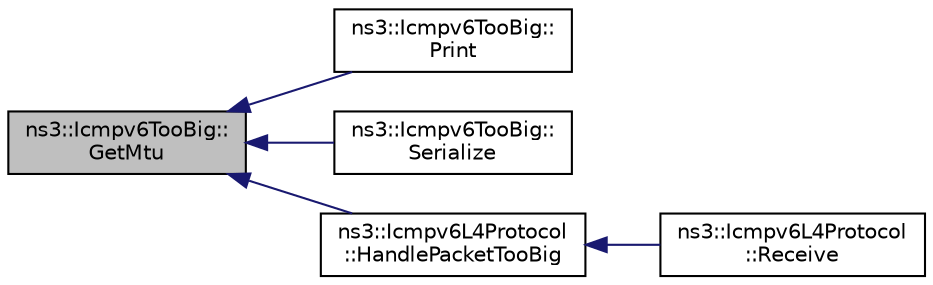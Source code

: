 digraph "ns3::Icmpv6TooBig::GetMtu"
{
  edge [fontname="Helvetica",fontsize="10",labelfontname="Helvetica",labelfontsize="10"];
  node [fontname="Helvetica",fontsize="10",shape=record];
  rankdir="LR";
  Node1 [label="ns3::Icmpv6TooBig::\lGetMtu",height=0.2,width=0.4,color="black", fillcolor="grey75", style="filled", fontcolor="black"];
  Node1 -> Node2 [dir="back",color="midnightblue",fontsize="10",style="solid"];
  Node2 [label="ns3::Icmpv6TooBig::\lPrint",height=0.2,width=0.4,color="black", fillcolor="white", style="filled",URL="$d3/d1b/classns3_1_1Icmpv6TooBig.html#a63ccfb51098f1d209e22ea4d89e02b2f",tooltip="Print informations. "];
  Node1 -> Node3 [dir="back",color="midnightblue",fontsize="10",style="solid"];
  Node3 [label="ns3::Icmpv6TooBig::\lSerialize",height=0.2,width=0.4,color="black", fillcolor="white", style="filled",URL="$d3/d1b/classns3_1_1Icmpv6TooBig.html#ae8042b6593cfb81dad23e60c588e7b21",tooltip="Serialize the packet. "];
  Node1 -> Node4 [dir="back",color="midnightblue",fontsize="10",style="solid"];
  Node4 [label="ns3::Icmpv6L4Protocol\l::HandlePacketTooBig",height=0.2,width=0.4,color="black", fillcolor="white", style="filled",URL="$d7/d1d/classns3_1_1Icmpv6L4Protocol.html#a5508e43a5549288270fc050b8b072f51",tooltip="Receive Packet Too Big method. "];
  Node4 -> Node5 [dir="back",color="midnightblue",fontsize="10",style="solid"];
  Node5 [label="ns3::Icmpv6L4Protocol\l::Receive",height=0.2,width=0.4,color="black", fillcolor="white", style="filled",URL="$d7/d1d/classns3_1_1Icmpv6L4Protocol.html#a31342a8123eab651a5cabd1a197b0145",tooltip="Receive method. "];
}
